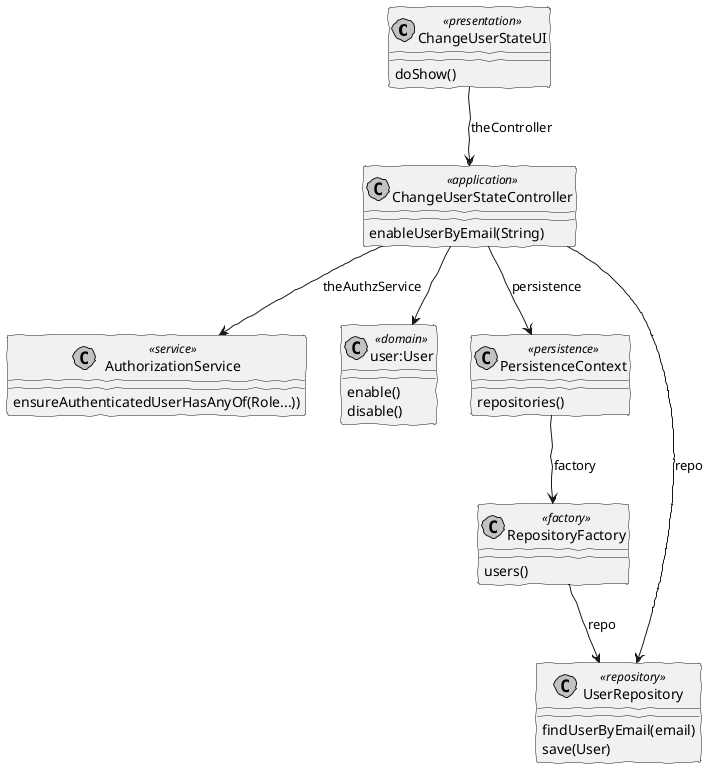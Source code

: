 @startuml
'http://plantuml.com/skinparam.html
skinparam handwritten true
skinparam monochrome true
skinparam packageStyle rect
skinparam defaultFontName FG Virgil
skinparam shadowing false

class ChangeUserStateUI <<presentation>>
class ChangeUserStateController <<application>>
class AuthorizationService <<service>>
class "user:User" <<domain>>
class PersistenceContext  <<persistence>>
class RepositoryFactory  <<factory>>
class UserRepository <<repository>>

ChangeUserStateUI --> ChangeUserStateController : theController
ChangeUserStateController --> UserRepository: repo
ChangeUserStateController --> AuthorizationService: theAuthzService
ChangeUserStateController --> PersistenceContext: persistence
ChangeUserStateController --> "user:User"
PersistenceContext --> RepositoryFactory: factory
RepositoryFactory --> UserRepository: repo

ChangeUserStateUI : doShow()
ChangeUserStateController : enableUserByEmail(String)
AuthorizationService : ensureAuthenticatedUserHasAnyOf(Role...))
PersistenceContext : repositories()
RepositoryFactory : users()
"user:User" : enable()
"user:User" : disable()
UserRepository : findUserByEmail(email)
UserRepository : save(User)

@enduml
